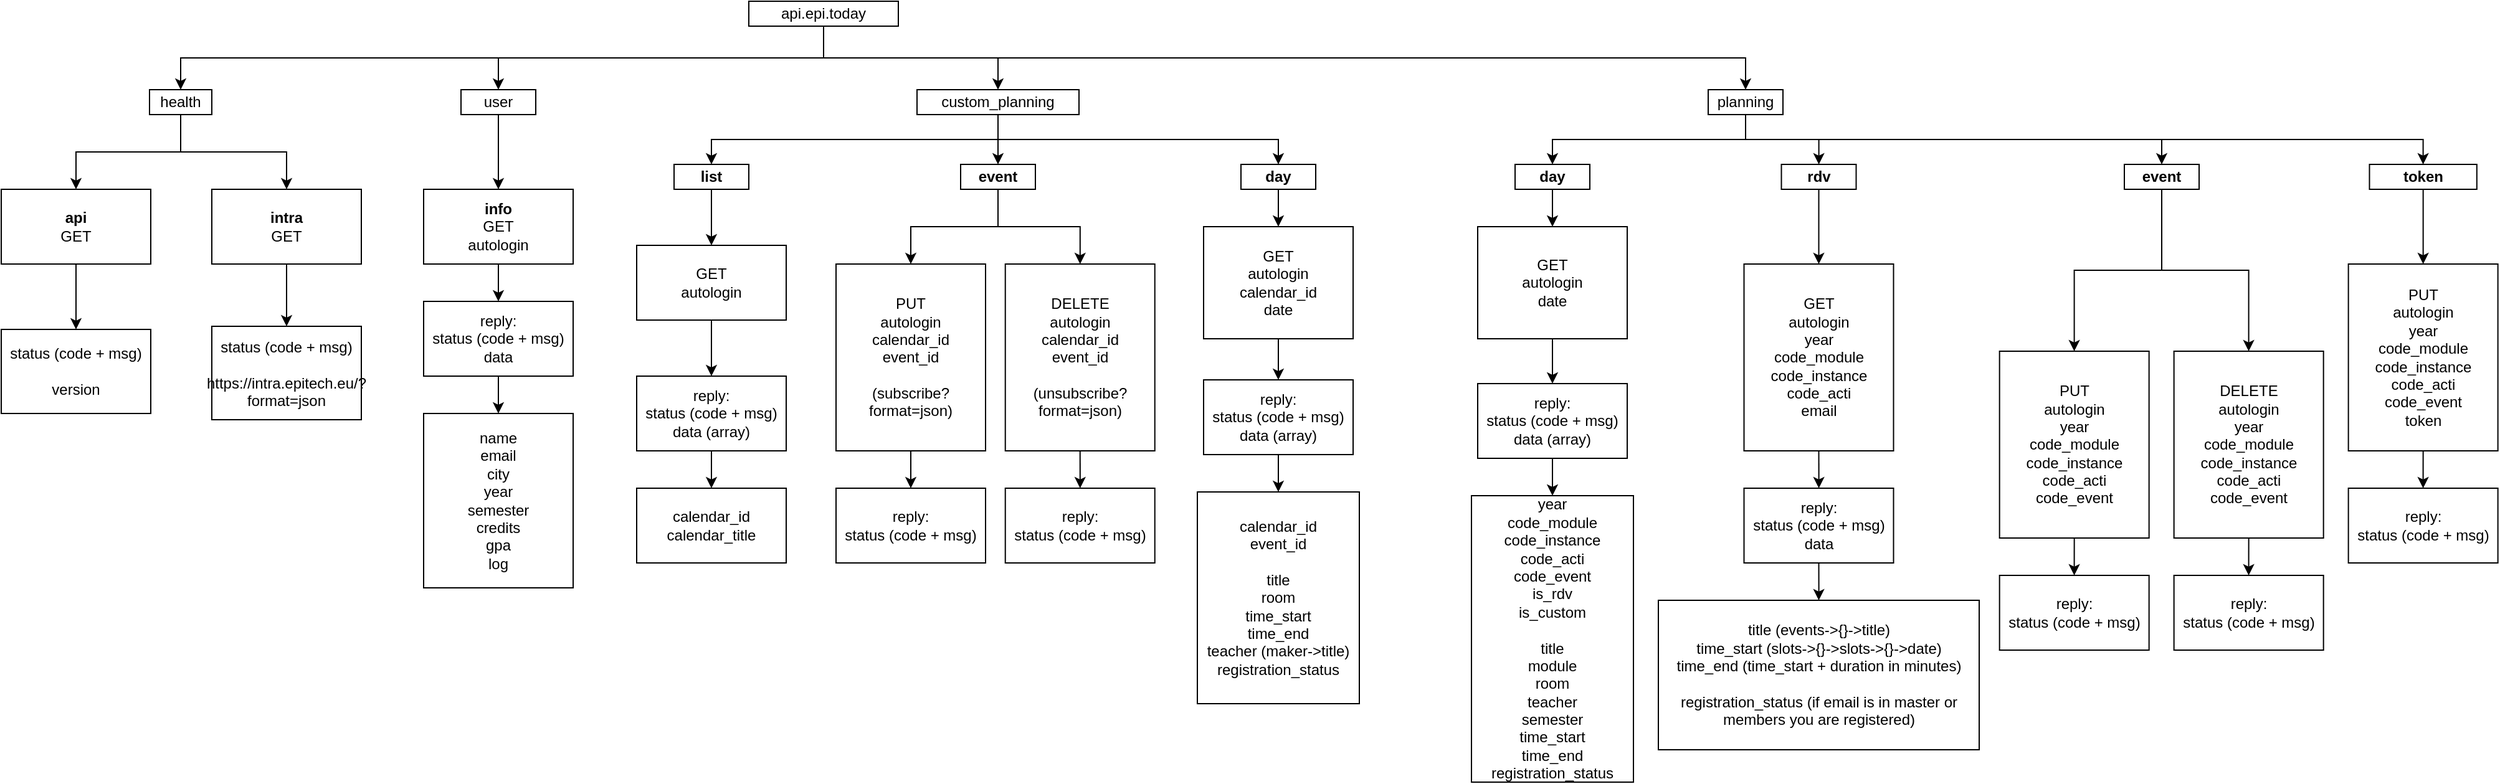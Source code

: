 <mxfile version="12.6.5" type="device"><diagram id="A1wGFnoh89Z0z0zBFyTA" name="Page-1"><mxGraphModel dx="2271" dy="1000" grid="1" gridSize="10" guides="1" tooltips="1" connect="1" arrows="1" fold="1" page="1" pageScale="1" pageWidth="1169" pageHeight="827" math="0" shadow="0"><root><mxCell id="0"/><mxCell id="1" parent="0"/><mxCell id="QU9OUBBVBUm7p0mJZdiq-16" style="edgeStyle=orthogonalEdgeStyle;rounded=0;orthogonalLoop=1;jettySize=auto;html=1;exitX=0.5;exitY=1;exitDx=0;exitDy=0;" parent="1" source="QU9OUBBVBUm7p0mJZdiq-1" target="QU9OUBBVBUm7p0mJZdiq-15" edge="1"><mxGeometry relative="1" as="geometry"/></mxCell><mxCell id="VxPQeTEBxM1SNTGcFkyb-15" style="edgeStyle=orthogonalEdgeStyle;rounded=0;orthogonalLoop=1;jettySize=auto;html=1;exitX=0.5;exitY=1;exitDx=0;exitDy=0;" parent="1" source="QU9OUBBVBUm7p0mJZdiq-1" target="VxPQeTEBxM1SNTGcFkyb-14" edge="1"><mxGeometry relative="1" as="geometry"/></mxCell><mxCell id="VxPQeTEBxM1SNTGcFkyb-56" style="edgeStyle=orthogonalEdgeStyle;rounded=0;orthogonalLoop=1;jettySize=auto;html=1;exitX=0.5;exitY=1;exitDx=0;exitDy=0;" parent="1" source="QU9OUBBVBUm7p0mJZdiq-1" target="VxPQeTEBxM1SNTGcFkyb-54" edge="1"><mxGeometry relative="1" as="geometry"/></mxCell><mxCell id="aIFPgKxvVlE4D8UMRGyi-9" style="edgeStyle=orthogonalEdgeStyle;rounded=0;orthogonalLoop=1;jettySize=auto;html=1;exitX=0.5;exitY=1;exitDx=0;exitDy=0;" parent="1" source="QU9OUBBVBUm7p0mJZdiq-1" target="aIFPgKxvVlE4D8UMRGyi-3" edge="1"><mxGeometry relative="1" as="geometry"/></mxCell><mxCell id="QU9OUBBVBUm7p0mJZdiq-1" value="api.epi.today" style="rounded=0;whiteSpace=wrap;html=1;" parent="1" vertex="1"><mxGeometry x="-550" y="19" width="120" height="20" as="geometry"/></mxCell><mxCell id="QU9OUBBVBUm7p0mJZdiq-20" style="edgeStyle=orthogonalEdgeStyle;rounded=0;orthogonalLoop=1;jettySize=auto;html=1;exitX=0.5;exitY=1;exitDx=0;exitDy=0;" parent="1" source="QU9OUBBVBUm7p0mJZdiq-14" target="QU9OUBBVBUm7p0mJZdiq-18" edge="1"><mxGeometry relative="1" as="geometry"/></mxCell><mxCell id="QU9OUBBVBUm7p0mJZdiq-14" value="&lt;b&gt;info&lt;/b&gt;&lt;br&gt;GET&lt;br&gt;autologin" style="rounded=0;whiteSpace=wrap;html=1;" parent="1" vertex="1"><mxGeometry x="-811" y="170" width="120" height="60" as="geometry"/></mxCell><mxCell id="QU9OUBBVBUm7p0mJZdiq-22" style="edgeStyle=orthogonalEdgeStyle;rounded=0;orthogonalLoop=1;jettySize=auto;html=1;exitX=0.5;exitY=1;exitDx=0;exitDy=0;" parent="1" source="QU9OUBBVBUm7p0mJZdiq-15" target="QU9OUBBVBUm7p0mJZdiq-14" edge="1"><mxGeometry relative="1" as="geometry"/></mxCell><mxCell id="QU9OUBBVBUm7p0mJZdiq-15" value="user" style="rounded=0;whiteSpace=wrap;html=1;" parent="1" vertex="1"><mxGeometry x="-781" y="90" width="60" height="20" as="geometry"/></mxCell><mxCell id="QU9OUBBVBUm7p0mJZdiq-24" style="edgeStyle=orthogonalEdgeStyle;rounded=0;orthogonalLoop=1;jettySize=auto;html=1;exitX=0.5;exitY=1;exitDx=0;exitDy=0;" parent="1" source="QU9OUBBVBUm7p0mJZdiq-18" target="QU9OUBBVBUm7p0mJZdiq-23" edge="1"><mxGeometry relative="1" as="geometry"/></mxCell><mxCell id="QU9OUBBVBUm7p0mJZdiq-18" value="reply:&lt;br&gt;status (code + msg)&lt;br&gt;data" style="rounded=0;whiteSpace=wrap;html=1;" parent="1" vertex="1"><mxGeometry x="-811" y="260" width="120" height="60" as="geometry"/></mxCell><mxCell id="QU9OUBBVBUm7p0mJZdiq-23" value="name&lt;br&gt;email&lt;br&gt;city&lt;br&gt;year&lt;br&gt;semester&lt;br&gt;credits&lt;br&gt;gpa&lt;br&gt;log" style="rounded=0;whiteSpace=wrap;html=1;" parent="1" vertex="1"><mxGeometry x="-811" y="350" width="120" height="140" as="geometry"/></mxCell><mxCell id="VxPQeTEBxM1SNTGcFkyb-58" style="edgeStyle=orthogonalEdgeStyle;rounded=0;orthogonalLoop=1;jettySize=auto;html=1;exitX=0.5;exitY=1;exitDx=0;exitDy=0;" parent="1" source="QU9OUBBVBUm7p0mJZdiq-25" target="VxPQeTEBxM1SNTGcFkyb-1" edge="1"><mxGeometry relative="1" as="geometry"/></mxCell><mxCell id="VxPQeTEBxM1SNTGcFkyb-59" style="edgeStyle=orthogonalEdgeStyle;rounded=0;orthogonalLoop=1;jettySize=auto;html=1;exitX=0.5;exitY=1;exitDx=0;exitDy=0;" parent="1" source="QU9OUBBVBUm7p0mJZdiq-25" target="VxPQeTEBxM1SNTGcFkyb-6" edge="1"><mxGeometry relative="1" as="geometry"/></mxCell><mxCell id="QU9OUBBVBUm7p0mJZdiq-25" value="&lt;b&gt;event&lt;/b&gt;" style="rounded=0;whiteSpace=wrap;html=1;" parent="1" vertex="1"><mxGeometry x="554" y="150" width="60" height="20" as="geometry"/></mxCell><mxCell id="QU9OUBBVBUm7p0mJZdiq-38" style="edgeStyle=orthogonalEdgeStyle;rounded=0;orthogonalLoop=1;jettySize=auto;html=1;exitX=0.5;exitY=1;exitDx=0;exitDy=0;" parent="1" source="QU9OUBBVBUm7p0mJZdiq-34" target="QU9OUBBVBUm7p0mJZdiq-37" edge="1"><mxGeometry relative="1" as="geometry"/></mxCell><mxCell id="QU9OUBBVBUm7p0mJZdiq-34" value="GET&lt;br&gt;autologin&lt;br&gt;date" style="rounded=0;whiteSpace=wrap;html=1;" parent="1" vertex="1"><mxGeometry x="35" y="200" width="120" height="90" as="geometry"/></mxCell><mxCell id="VxPQeTEBxM1SNTGcFkyb-13" style="edgeStyle=orthogonalEdgeStyle;rounded=0;orthogonalLoop=1;jettySize=auto;html=1;exitX=0.5;exitY=1;exitDx=0;exitDy=0;" parent="1" source="QU9OUBBVBUm7p0mJZdiq-37" target="QU9OUBBVBUm7p0mJZdiq-42" edge="1"><mxGeometry relative="1" as="geometry"/></mxCell><mxCell id="QU9OUBBVBUm7p0mJZdiq-37" value="reply:&lt;br&gt;status (code + msg)&lt;br&gt;data (array)" style="rounded=0;whiteSpace=wrap;html=1;" parent="1" vertex="1"><mxGeometry x="35" y="326" width="120" height="60" as="geometry"/></mxCell><mxCell id="QU9OUBBVBUm7p0mJZdiq-42" value="year&lt;br&gt;code_module&lt;br&gt;code_instance&lt;br&gt;code_acti&lt;br&gt;code_event&lt;br&gt;is_rdv&lt;br&gt;is_custom&lt;br&gt;&lt;br&gt;title&lt;br&gt;module&lt;br&gt;room&lt;br&gt;teacher&lt;br&gt;semester&lt;br&gt;time_start&lt;br&gt;time_end&lt;br&gt;registration_status" style="rounded=0;whiteSpace=wrap;html=1;" parent="1" vertex="1"><mxGeometry x="30" y="416" width="130" height="230" as="geometry"/></mxCell><mxCell id="VxPQeTEBxM1SNTGcFkyb-4" style="edgeStyle=orthogonalEdgeStyle;rounded=0;orthogonalLoop=1;jettySize=auto;html=1;exitX=0.5;exitY=1;exitDx=0;exitDy=0;" parent="1" source="VxPQeTEBxM1SNTGcFkyb-1" target="VxPQeTEBxM1SNTGcFkyb-2" edge="1"><mxGeometry relative="1" as="geometry"/></mxCell><mxCell id="VxPQeTEBxM1SNTGcFkyb-1" value="PUT&lt;br&gt;autologin&lt;br&gt;year&lt;br&gt;code_module&lt;br&gt;code_instance&lt;br&gt;code_acti&lt;br&gt;code_event" style="rounded=0;whiteSpace=wrap;html=1;" parent="1" vertex="1"><mxGeometry x="453.83" y="300" width="120" height="150" as="geometry"/></mxCell><mxCell id="VxPQeTEBxM1SNTGcFkyb-2" value="reply:&lt;br&gt;status (code + msg)" style="rounded=0;whiteSpace=wrap;html=1;" parent="1" vertex="1"><mxGeometry x="453.83" y="480" width="120" height="60" as="geometry"/></mxCell><mxCell id="VxPQeTEBxM1SNTGcFkyb-5" style="edgeStyle=orthogonalEdgeStyle;rounded=0;orthogonalLoop=1;jettySize=auto;html=1;exitX=0.5;exitY=1;exitDx=0;exitDy=0;" parent="1" source="VxPQeTEBxM1SNTGcFkyb-6" target="VxPQeTEBxM1SNTGcFkyb-7" edge="1"><mxGeometry relative="1" as="geometry"/></mxCell><mxCell id="VxPQeTEBxM1SNTGcFkyb-6" value="DELETE&lt;br&gt;autologin&lt;br&gt;year&lt;br&gt;code_module&lt;br&gt;code_instance&lt;br&gt;code_acti&lt;br&gt;code_event" style="rounded=0;whiteSpace=wrap;html=1;" parent="1" vertex="1"><mxGeometry x="593.83" y="300" width="120" height="150" as="geometry"/></mxCell><mxCell id="VxPQeTEBxM1SNTGcFkyb-7" value="reply:&lt;br&gt;status (code + msg)" style="rounded=0;whiteSpace=wrap;html=1;" parent="1" vertex="1"><mxGeometry x="593.83" y="480" width="120" height="60" as="geometry"/></mxCell><mxCell id="VxPQeTEBxM1SNTGcFkyb-9" style="edgeStyle=orthogonalEdgeStyle;rounded=0;orthogonalLoop=1;jettySize=auto;html=1;exitX=0.5;exitY=1;exitDx=0;exitDy=0;" parent="1" source="VxPQeTEBxM1SNTGcFkyb-10" target="VxPQeTEBxM1SNTGcFkyb-11" edge="1"><mxGeometry relative="1" as="geometry"/></mxCell><mxCell id="VxPQeTEBxM1SNTGcFkyb-10" value="PUT&lt;br&gt;autologin&lt;br&gt;year&lt;br&gt;code_module&lt;br&gt;code_instance&lt;br&gt;code_acti&lt;br&gt;code_event&lt;br&gt;token" style="rounded=0;whiteSpace=wrap;html=1;" parent="1" vertex="1"><mxGeometry x="733.82" y="230" width="120" height="150" as="geometry"/></mxCell><mxCell id="VxPQeTEBxM1SNTGcFkyb-11" value="reply:&lt;br&gt;status (code + msg)" style="rounded=0;whiteSpace=wrap;html=1;" parent="1" vertex="1"><mxGeometry x="733.82" y="410" width="120" height="60" as="geometry"/></mxCell><mxCell id="VxPQeTEBxM1SNTGcFkyb-33" style="edgeStyle=orthogonalEdgeStyle;rounded=0;orthogonalLoop=1;jettySize=auto;html=1;exitX=0.5;exitY=1;exitDx=0;exitDy=0;" parent="1" source="VxPQeTEBxM1SNTGcFkyb-14" target="VxPQeTEBxM1SNTGcFkyb-30" edge="1"><mxGeometry relative="1" as="geometry"/></mxCell><mxCell id="VxPQeTEBxM1SNTGcFkyb-61" style="edgeStyle=orthogonalEdgeStyle;rounded=0;orthogonalLoop=1;jettySize=auto;html=1;exitX=0.5;exitY=1;exitDx=0;exitDy=0;" parent="1" source="VxPQeTEBxM1SNTGcFkyb-14" target="VxPQeTEBxM1SNTGcFkyb-16" edge="1"><mxGeometry relative="1" as="geometry"/></mxCell><mxCell id="VxPQeTEBxM1SNTGcFkyb-62" style="edgeStyle=orthogonalEdgeStyle;rounded=0;orthogonalLoop=1;jettySize=auto;html=1;exitX=0.5;exitY=1;exitDx=0;exitDy=0;" parent="1" source="VxPQeTEBxM1SNTGcFkyb-14" target="QU9OUBBVBUm7p0mJZdiq-25" edge="1"><mxGeometry relative="1" as="geometry"/></mxCell><mxCell id="H0Wlij-e4yaLWPUzD4SK-2" style="edgeStyle=orthogonalEdgeStyle;rounded=0;orthogonalLoop=1;jettySize=auto;html=1;exitX=0.5;exitY=1;exitDx=0;exitDy=0;" parent="1" source="VxPQeTEBxM1SNTGcFkyb-14" target="H0Wlij-e4yaLWPUzD4SK-1" edge="1"><mxGeometry relative="1" as="geometry"/></mxCell><mxCell id="VxPQeTEBxM1SNTGcFkyb-14" value="planning" style="rounded=0;whiteSpace=wrap;html=1;" parent="1" vertex="1"><mxGeometry x="220" y="90" width="60" height="20" as="geometry"/></mxCell><mxCell id="VxPQeTEBxM1SNTGcFkyb-20" style="edgeStyle=orthogonalEdgeStyle;rounded=0;orthogonalLoop=1;jettySize=auto;html=1;exitX=0.5;exitY=1;exitDx=0;exitDy=0;" parent="1" source="VxPQeTEBxM1SNTGcFkyb-16" target="VxPQeTEBxM1SNTGcFkyb-18" edge="1"><mxGeometry relative="1" as="geometry"/></mxCell><mxCell id="VxPQeTEBxM1SNTGcFkyb-16" value="&lt;b&gt;rdv&lt;/b&gt;" style="rounded=0;whiteSpace=wrap;html=1;" parent="1" vertex="1"><mxGeometry x="278.75" y="150" width="60" height="20" as="geometry"/></mxCell><mxCell id="VxPQeTEBxM1SNTGcFkyb-22" style="edgeStyle=orthogonalEdgeStyle;rounded=0;orthogonalLoop=1;jettySize=auto;html=1;exitX=0.5;exitY=1;exitDx=0;exitDy=0;" parent="1" source="VxPQeTEBxM1SNTGcFkyb-18" target="VxPQeTEBxM1SNTGcFkyb-21" edge="1"><mxGeometry relative="1" as="geometry"/></mxCell><mxCell id="VxPQeTEBxM1SNTGcFkyb-18" value="GET&lt;br&gt;autologin&lt;br&gt;year&lt;br&gt;code_module&lt;br&gt;code_instance&lt;br&gt;code_acti&lt;br&gt;email" style="rounded=0;whiteSpace=wrap;html=1;" parent="1" vertex="1"><mxGeometry x="248.75" y="230" width="120" height="150" as="geometry"/></mxCell><mxCell id="VxPQeTEBxM1SNTGcFkyb-73" style="edgeStyle=orthogonalEdgeStyle;rounded=0;orthogonalLoop=1;jettySize=auto;html=1;exitX=0.5;exitY=1;exitDx=0;exitDy=0;" parent="1" source="VxPQeTEBxM1SNTGcFkyb-21" target="VxPQeTEBxM1SNTGcFkyb-72" edge="1"><mxGeometry relative="1" as="geometry"/></mxCell><mxCell id="VxPQeTEBxM1SNTGcFkyb-21" value="reply:&lt;br&gt;status (code + msg)&lt;br&gt;data" style="rounded=0;whiteSpace=wrap;html=1;" parent="1" vertex="1"><mxGeometry x="248.75" y="410" width="120" height="60" as="geometry"/></mxCell><mxCell id="VxPQeTEBxM1SNTGcFkyb-26" style="edgeStyle=orthogonalEdgeStyle;rounded=0;orthogonalLoop=1;jettySize=auto;html=1;exitX=0.5;exitY=1;exitDx=0;exitDy=0;" parent="1" source="VxPQeTEBxM1SNTGcFkyb-27" target="VxPQeTEBxM1SNTGcFkyb-28" edge="1"><mxGeometry relative="1" as="geometry"/></mxCell><mxCell id="VxPQeTEBxM1SNTGcFkyb-27" value="GET&lt;br&gt;autologin&lt;br&gt;calendar_id&lt;br&gt;date" style="rounded=0;whiteSpace=wrap;html=1;" parent="1" vertex="1"><mxGeometry x="-185" y="200" width="120" height="90" as="geometry"/></mxCell><mxCell id="VxPQeTEBxM1SNTGcFkyb-38" style="edgeStyle=orthogonalEdgeStyle;rounded=0;orthogonalLoop=1;jettySize=auto;html=1;exitX=0.5;exitY=1;exitDx=0;exitDy=0;" parent="1" source="VxPQeTEBxM1SNTGcFkyb-28" target="VxPQeTEBxM1SNTGcFkyb-37" edge="1"><mxGeometry relative="1" as="geometry"/></mxCell><mxCell id="VxPQeTEBxM1SNTGcFkyb-28" value="reply:&lt;br&gt;status (code + msg)&lt;br&gt;data (array)" style="rounded=0;whiteSpace=wrap;html=1;" parent="1" vertex="1"><mxGeometry x="-185" y="323" width="120" height="60" as="geometry"/></mxCell><mxCell id="VxPQeTEBxM1SNTGcFkyb-34" style="edgeStyle=orthogonalEdgeStyle;rounded=0;orthogonalLoop=1;jettySize=auto;html=1;exitX=0.5;exitY=1;exitDx=0;exitDy=0;" parent="1" source="VxPQeTEBxM1SNTGcFkyb-30" target="QU9OUBBVBUm7p0mJZdiq-34" edge="1"><mxGeometry relative="1" as="geometry"/></mxCell><mxCell id="VxPQeTEBxM1SNTGcFkyb-30" value="&lt;b&gt;day&lt;/b&gt;" style="rounded=0;whiteSpace=wrap;html=1;" parent="1" vertex="1"><mxGeometry x="65" y="150" width="60" height="20" as="geometry"/></mxCell><mxCell id="VxPQeTEBxM1SNTGcFkyb-36" style="edgeStyle=orthogonalEdgeStyle;rounded=0;orthogonalLoop=1;jettySize=auto;html=1;exitX=0.5;exitY=1;exitDx=0;exitDy=0;" parent="1" source="VxPQeTEBxM1SNTGcFkyb-32" target="VxPQeTEBxM1SNTGcFkyb-27" edge="1"><mxGeometry relative="1" as="geometry"/></mxCell><mxCell id="VxPQeTEBxM1SNTGcFkyb-32" value="&lt;b&gt;day&lt;/b&gt;" style="rounded=0;whiteSpace=wrap;html=1;" parent="1" vertex="1"><mxGeometry x="-155" y="150" width="60" height="20" as="geometry"/></mxCell><mxCell id="VxPQeTEBxM1SNTGcFkyb-37" value="calendar_id&lt;br&gt;event_id&lt;br&gt;&lt;br&gt;title&lt;br&gt;room&lt;br&gt;time_start&lt;br&gt;time_end&lt;br&gt;teacher (maker-&amp;gt;title)&lt;br&gt;registration_status" style="rounded=0;whiteSpace=wrap;html=1;" parent="1" vertex="1"><mxGeometry x="-190" y="413" width="130" height="170" as="geometry"/></mxCell><mxCell id="VxPQeTEBxM1SNTGcFkyb-46" style="edgeStyle=orthogonalEdgeStyle;rounded=0;orthogonalLoop=1;jettySize=auto;html=1;exitX=0.5;exitY=1;exitDx=0;exitDy=0;" parent="1" source="VxPQeTEBxM1SNTGcFkyb-47" target="VxPQeTEBxM1SNTGcFkyb-48" edge="1"><mxGeometry relative="1" as="geometry"/></mxCell><mxCell id="VxPQeTEBxM1SNTGcFkyb-47" value="PUT&lt;br&gt;autologin&lt;br&gt;calendar_id&lt;br&gt;event_id&lt;br&gt;&lt;br&gt;(subscribe?format=json)" style="rounded=0;whiteSpace=wrap;html=1;" parent="1" vertex="1"><mxGeometry x="-480" y="230" width="120" height="150" as="geometry"/></mxCell><mxCell id="VxPQeTEBxM1SNTGcFkyb-48" value="reply:&lt;br&gt;status (code + msg)" style="rounded=0;whiteSpace=wrap;html=1;" parent="1" vertex="1"><mxGeometry x="-480" y="410" width="120" height="60" as="geometry"/></mxCell><mxCell id="VxPQeTEBxM1SNTGcFkyb-50" style="edgeStyle=orthogonalEdgeStyle;rounded=0;orthogonalLoop=1;jettySize=auto;html=1;exitX=0.5;exitY=1;exitDx=0;exitDy=0;" parent="1" source="VxPQeTEBxM1SNTGcFkyb-51" target="VxPQeTEBxM1SNTGcFkyb-52" edge="1"><mxGeometry relative="1" as="geometry"/></mxCell><mxCell id="VxPQeTEBxM1SNTGcFkyb-51" value="DELETE&lt;br&gt;autologin&lt;br&gt;calendar_id&lt;br&gt;event_id&lt;br&gt;&lt;br&gt;(unsubscribe?format=json)" style="rounded=0;whiteSpace=wrap;html=1;" parent="1" vertex="1"><mxGeometry x="-344.14" y="230" width="120" height="150" as="geometry"/></mxCell><mxCell id="VxPQeTEBxM1SNTGcFkyb-52" value="reply:&lt;br&gt;status (code + msg)" style="rounded=0;whiteSpace=wrap;html=1;" parent="1" vertex="1"><mxGeometry x="-344.14" y="410" width="120" height="60" as="geometry"/></mxCell><mxCell id="VxPQeTEBxM1SNTGcFkyb-63" style="edgeStyle=orthogonalEdgeStyle;rounded=0;orthogonalLoop=1;jettySize=auto;html=1;exitX=0.5;exitY=1;exitDx=0;exitDy=0;" parent="1" source="VxPQeTEBxM1SNTGcFkyb-54" target="VxPQeTEBxM1SNTGcFkyb-32" edge="1"><mxGeometry relative="1" as="geometry"/></mxCell><mxCell id="VxPQeTEBxM1SNTGcFkyb-65" style="edgeStyle=orthogonalEdgeStyle;rounded=0;orthogonalLoop=1;jettySize=auto;html=1;exitX=0.5;exitY=1;exitDx=0;exitDy=0;" parent="1" source="VxPQeTEBxM1SNTGcFkyb-54" target="VxPQeTEBxM1SNTGcFkyb-64" edge="1"><mxGeometry relative="1" as="geometry"/></mxCell><mxCell id="IHxnpKizJFPHPtgKqvtN-5" style="edgeStyle=orthogonalEdgeStyle;rounded=0;orthogonalLoop=1;jettySize=auto;html=1;exitX=0.5;exitY=1;exitDx=0;exitDy=0;" parent="1" source="VxPQeTEBxM1SNTGcFkyb-54" target="IHxnpKizJFPHPtgKqvtN-4" edge="1"><mxGeometry relative="1" as="geometry"/></mxCell><mxCell id="VxPQeTEBxM1SNTGcFkyb-54" value="custom_planning" style="rounded=0;whiteSpace=wrap;html=1;" parent="1" vertex="1"><mxGeometry x="-415" y="90" width="130" height="20" as="geometry"/></mxCell><mxCell id="VxPQeTEBxM1SNTGcFkyb-69" style="edgeStyle=orthogonalEdgeStyle;rounded=0;orthogonalLoop=1;jettySize=auto;html=1;exitX=0.5;exitY=1;exitDx=0;exitDy=0;" parent="1" source="VxPQeTEBxM1SNTGcFkyb-55" target="VxPQeTEBxM1SNTGcFkyb-68" edge="1"><mxGeometry relative="1" as="geometry"/></mxCell><mxCell id="VxPQeTEBxM1SNTGcFkyb-55" value="GET&lt;br&gt;autologin" style="rounded=0;whiteSpace=wrap;html=1;" parent="1" vertex="1"><mxGeometry x="-640" y="215" width="120" height="60" as="geometry"/></mxCell><mxCell id="VxPQeTEBxM1SNTGcFkyb-66" style="edgeStyle=orthogonalEdgeStyle;rounded=0;orthogonalLoop=1;jettySize=auto;html=1;exitX=0.5;exitY=1;exitDx=0;exitDy=0;" parent="1" source="VxPQeTEBxM1SNTGcFkyb-64" target="VxPQeTEBxM1SNTGcFkyb-51" edge="1"><mxGeometry relative="1" as="geometry"/></mxCell><mxCell id="VxPQeTEBxM1SNTGcFkyb-67" style="edgeStyle=orthogonalEdgeStyle;rounded=0;orthogonalLoop=1;jettySize=auto;html=1;exitX=0.5;exitY=1;exitDx=0;exitDy=0;" parent="1" source="VxPQeTEBxM1SNTGcFkyb-64" target="VxPQeTEBxM1SNTGcFkyb-47" edge="1"><mxGeometry relative="1" as="geometry"/></mxCell><mxCell id="VxPQeTEBxM1SNTGcFkyb-64" value="&lt;b&gt;event&lt;/b&gt;" style="rounded=0;whiteSpace=wrap;html=1;" parent="1" vertex="1"><mxGeometry x="-380" y="150" width="60" height="20" as="geometry"/></mxCell><mxCell id="VxPQeTEBxM1SNTGcFkyb-71" style="edgeStyle=orthogonalEdgeStyle;rounded=0;orthogonalLoop=1;jettySize=auto;html=1;exitX=0.5;exitY=1;exitDx=0;exitDy=0;" parent="1" source="VxPQeTEBxM1SNTGcFkyb-68" target="VxPQeTEBxM1SNTGcFkyb-70" edge="1"><mxGeometry relative="1" as="geometry"/></mxCell><mxCell id="VxPQeTEBxM1SNTGcFkyb-68" value="reply:&lt;br&gt;status (code + msg)&lt;br&gt;data (array)" style="rounded=0;whiteSpace=wrap;html=1;" parent="1" vertex="1"><mxGeometry x="-640" y="320" width="120" height="60" as="geometry"/></mxCell><mxCell id="VxPQeTEBxM1SNTGcFkyb-70" value="calendar_id&lt;br&gt;calendar_title" style="rounded=0;whiteSpace=wrap;html=1;" parent="1" vertex="1"><mxGeometry x="-640" y="410" width="120" height="60" as="geometry"/></mxCell><mxCell id="VxPQeTEBxM1SNTGcFkyb-72" value="title (events-&amp;gt;{}-&amp;gt;title)&lt;br&gt;time_start (slots-&amp;gt;{}-&amp;gt;slots-&amp;gt;{}-&amp;gt;date)&lt;br&gt;time_end (time_start + duration in minutes)&lt;br&gt;&lt;br&gt;registration_status (if email is in master or members you are registered)" style="rounded=0;whiteSpace=wrap;html=1;" parent="1" vertex="1"><mxGeometry x="180" y="500" width="257.5" height="120" as="geometry"/></mxCell><mxCell id="aIFPgKxvVlE4D8UMRGyi-12" style="edgeStyle=orthogonalEdgeStyle;rounded=0;orthogonalLoop=1;jettySize=auto;html=1;exitX=0.5;exitY=1;exitDx=0;exitDy=0;" parent="1" source="aIFPgKxvVlE4D8UMRGyi-3" target="aIFPgKxvVlE4D8UMRGyi-6" edge="1"><mxGeometry relative="1" as="geometry"/></mxCell><mxCell id="aIFPgKxvVlE4D8UMRGyi-13" style="edgeStyle=orthogonalEdgeStyle;rounded=0;orthogonalLoop=1;jettySize=auto;html=1;exitX=0.5;exitY=1;exitDx=0;exitDy=0;" parent="1" source="aIFPgKxvVlE4D8UMRGyi-3" target="aIFPgKxvVlE4D8UMRGyi-8" edge="1"><mxGeometry relative="1" as="geometry"/></mxCell><mxCell id="aIFPgKxvVlE4D8UMRGyi-3" value="health" style="rounded=0;whiteSpace=wrap;html=1;" parent="1" vertex="1"><mxGeometry x="-1031" y="90" width="50" height="20" as="geometry"/></mxCell><mxCell id="aIFPgKxvVlE4D8UMRGyi-5" value="status (code + msg)&lt;br&gt;&lt;br&gt;https://intra.epitech.eu/?format=json" style="rounded=0;whiteSpace=wrap;html=1;" parent="1" vertex="1"><mxGeometry x="-981" y="280" width="120" height="75" as="geometry"/></mxCell><mxCell id="aIFPgKxvVlE4D8UMRGyi-7" style="edgeStyle=orthogonalEdgeStyle;rounded=0;orthogonalLoop=1;jettySize=auto;html=1;exitX=0.5;exitY=1;exitDx=0;exitDy=0;" parent="1" source="aIFPgKxvVlE4D8UMRGyi-6" target="aIFPgKxvVlE4D8UMRGyi-5" edge="1"><mxGeometry relative="1" as="geometry"/></mxCell><mxCell id="aIFPgKxvVlE4D8UMRGyi-6" value="&lt;b&gt;intra&lt;/b&gt;&lt;br&gt;GET" style="rounded=0;whiteSpace=wrap;html=1;" parent="1" vertex="1"><mxGeometry x="-981" y="170" width="120" height="60" as="geometry"/></mxCell><mxCell id="aIFPgKxvVlE4D8UMRGyi-11" style="edgeStyle=orthogonalEdgeStyle;rounded=0;orthogonalLoop=1;jettySize=auto;html=1;exitX=0.5;exitY=1;exitDx=0;exitDy=0;" parent="1" source="aIFPgKxvVlE4D8UMRGyi-8" target="aIFPgKxvVlE4D8UMRGyi-10" edge="1"><mxGeometry relative="1" as="geometry"/></mxCell><mxCell id="aIFPgKxvVlE4D8UMRGyi-8" value="&lt;b&gt;api&lt;/b&gt;&lt;br&gt;GET" style="rounded=0;whiteSpace=wrap;html=1;" parent="1" vertex="1"><mxGeometry x="-1150" y="170" width="120" height="60" as="geometry"/></mxCell><mxCell id="aIFPgKxvVlE4D8UMRGyi-10" value="status (code + msg)&lt;br&gt;&lt;br&gt;version" style="rounded=0;whiteSpace=wrap;html=1;" parent="1" vertex="1"><mxGeometry x="-1150" y="282.5" width="120" height="67.5" as="geometry"/></mxCell><mxCell id="H0Wlij-e4yaLWPUzD4SK-3" style="edgeStyle=orthogonalEdgeStyle;rounded=0;orthogonalLoop=1;jettySize=auto;html=1;exitX=0.5;exitY=1;exitDx=0;exitDy=0;" parent="1" source="H0Wlij-e4yaLWPUzD4SK-1" target="VxPQeTEBxM1SNTGcFkyb-10" edge="1"><mxGeometry relative="1" as="geometry"/></mxCell><mxCell id="H0Wlij-e4yaLWPUzD4SK-1" value="token" style="rounded=0;whiteSpace=wrap;html=1;fontStyle=1" parent="1" vertex="1"><mxGeometry x="750.74" y="150" width="86.17" height="20" as="geometry"/></mxCell><mxCell id="IHxnpKizJFPHPtgKqvtN-6" style="edgeStyle=orthogonalEdgeStyle;rounded=0;orthogonalLoop=1;jettySize=auto;html=1;exitX=0.5;exitY=1;exitDx=0;exitDy=0;" parent="1" source="IHxnpKizJFPHPtgKqvtN-4" target="VxPQeTEBxM1SNTGcFkyb-55" edge="1"><mxGeometry relative="1" as="geometry"/></mxCell><mxCell id="IHxnpKizJFPHPtgKqvtN-4" value="&lt;b&gt;list&lt;/b&gt;" style="rounded=0;whiteSpace=wrap;html=1;" parent="1" vertex="1"><mxGeometry x="-610" y="150" width="60" height="20" as="geometry"/></mxCell></root></mxGraphModel></diagram></mxfile>